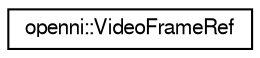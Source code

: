 digraph "Graphical Class Hierarchy"
{
  edge [fontname="FreeSans",fontsize="10",labelfontname="FreeSans",labelfontsize="10"];
  node [fontname="FreeSans",fontsize="10",shape=record];
  rankdir="LR";
  Node1 [label="openni::VideoFrameRef",height=0.2,width=0.4,color="black", fillcolor="white", style="filled",URL="$classopenni_1_1_video_frame_ref.html"];
}
